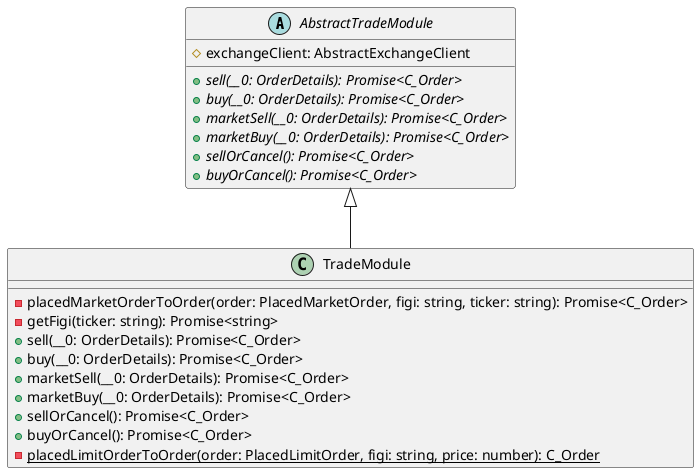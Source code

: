 @startuml
abstract class AbstractTradeModule {
    #exchangeClient: AbstractExchangeClient
    +{abstract} sell(__0: OrderDetails): Promise<C_Order>
    +{abstract} buy(__0: OrderDetails): Promise<C_Order>
    +{abstract} marketSell(__0: OrderDetails): Promise<C_Order>
    +{abstract} marketBuy(__0: OrderDetails): Promise<C_Order>
    +{abstract} sellOrCancel(): Promise<C_Order>
    +{abstract} buyOrCancel(): Promise<C_Order>
}

class TradeModule extends AbstractTradeModule {
    -placedMarketOrderToOrder(order: PlacedMarketOrder, figi: string, ticker: string): Promise<C_Order>
    -getFigi(ticker: string): Promise<string>
    +sell(__0: OrderDetails): Promise<C_Order>
    +buy(__0: OrderDetails): Promise<C_Order>
    +marketSell(__0: OrderDetails): Promise<C_Order>
    +marketBuy(__0: OrderDetails): Promise<C_Order>
    +sellOrCancel(): Promise<C_Order>
    +buyOrCancel(): Promise<C_Order>
    -{static} placedLimitOrderToOrder(order: PlacedLimitOrder, figi: string, price: number): C_Order
}
@enduml
